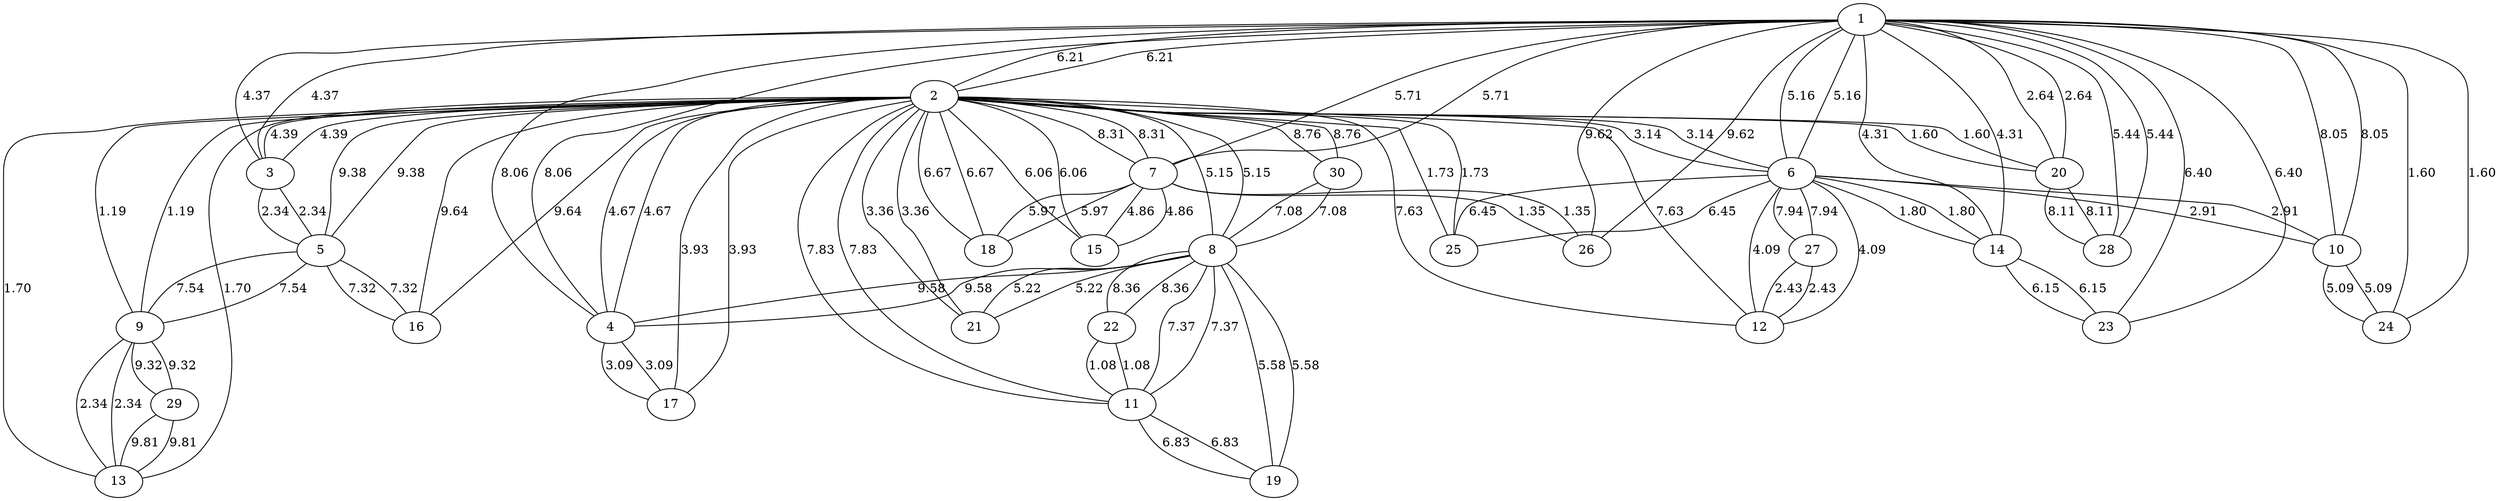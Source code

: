 graph sample {
1 -- 2 [label=6.21];
2 -- 1 [label=6.21];
2 -- 3 [label=4.39];
3 -- 2 [label=4.39];
3 -- 1 [label=4.37];
1 -- 3 [label=4.37];
4 -- 2 [label=4.67];
2 -- 4 [label=4.67];
4 -- 1 [label=8.06];
1 -- 4 [label=8.06];
5 -- 3 [label=2.34];
3 -- 5 [label=2.34];
5 -- 2 [label=9.38];
2 -- 5 [label=9.38];
6 -- 1 [label=5.16];
1 -- 6 [label=5.16];
6 -- 2 [label=3.14];
2 -- 6 [label=3.14];
7 -- 1 [label=5.71];
1 -- 7 [label=5.71];
7 -- 2 [label=8.31];
2 -- 7 [label=8.31];
8 -- 4 [label=9.58];
4 -- 8 [label=9.58];
8 -- 2 [label=5.15];
2 -- 8 [label=5.15];
9 -- 5 [label=7.54];
5 -- 9 [label=7.54];
9 -- 2 [label=1.19];
2 -- 9 [label=1.19];
10 -- 6 [label=2.91];
6 -- 10 [label=2.91];
10 -- 1 [label=8.05];
1 -- 10 [label=8.05];
11 -- 2 [label=7.83];
2 -- 11 [label=7.83];
11 -- 8 [label=7.37];
8 -- 11 [label=7.37];
12 -- 2 [label=7.63];
2 -- 12 [label=7.63];
12 -- 6 [label=4.09];
6 -- 12 [label=4.09];
13 -- 9 [label=2.34];
9 -- 13 [label=2.34];
13 -- 2 [label=1.70];
2 -- 13 [label=1.70];
14 -- 6 [label=1.80];
6 -- 14 [label=1.80];
14 -- 1 [label=4.31];
1 -- 14 [label=4.31];
15 -- 7 [label=4.86];
7 -- 15 [label=4.86];
15 -- 2 [label=6.06];
2 -- 15 [label=6.06];
16 -- 5 [label=7.32];
5 -- 16 [label=7.32];
16 -- 2 [label=9.64];
2 -- 16 [label=9.64];
17 -- 2 [label=3.93];
2 -- 17 [label=3.93];
17 -- 4 [label=3.09];
4 -- 17 [label=3.09];
18 -- 7 [label=5.97];
7 -- 18 [label=5.97];
18 -- 2 [label=6.67];
2 -- 18 [label=6.67];
19 -- 11 [label=6.83];
11 -- 19 [label=6.83];
19 -- 8 [label=5.58];
8 -- 19 [label=5.58];
20 -- 2 [label=1.60];
2 -- 20 [label=1.60];
20 -- 1 [label=2.64];
1 -- 20 [label=2.64];
21 -- 2 [label=3.36];
2 -- 21 [label=3.36];
21 -- 8 [label=5.22];
8 -- 21 [label=5.22];
22 -- 8 [label=8.36];
8 -- 22 [label=8.36];
22 -- 11 [label=1.08];
11 -- 22 [label=1.08];
23 -- 1 [label=6.40];
1 -- 23 [label=6.40];
23 -- 14 [label=6.15];
14 -- 23 [label=6.15];
24 -- 10 [label=5.09];
10 -- 24 [label=5.09];
24 -- 1 [label=1.60];
1 -- 24 [label=1.60];
25 -- 2 [label=1.73];
2 -- 25 [label=1.73];
25 -- 6 [label=6.45];
6 -- 25 [label=6.45];
26 -- 1 [label=9.62];
1 -- 26 [label=9.62];
26 -- 7 [label=1.35];
7 -- 26 [label=1.35];
27 -- 6 [label=7.94];
6 -- 27 [label=7.94];
27 -- 12 [label=2.43];
12 -- 27 [label=2.43];
28 -- 1 [label=5.44];
1 -- 28 [label=5.44];
28 -- 20 [label=8.11];
20 -- 28 [label=8.11];
29 -- 9 [label=9.32];
9 -- 29 [label=9.32];
29 -- 13 [label=9.81];
13 -- 29 [label=9.81];
30 -- 8 [label=7.08];
8 -- 30 [label=7.08];
30 -- 2 [label=8.76];
2 -- 30 [label=8.76];
}